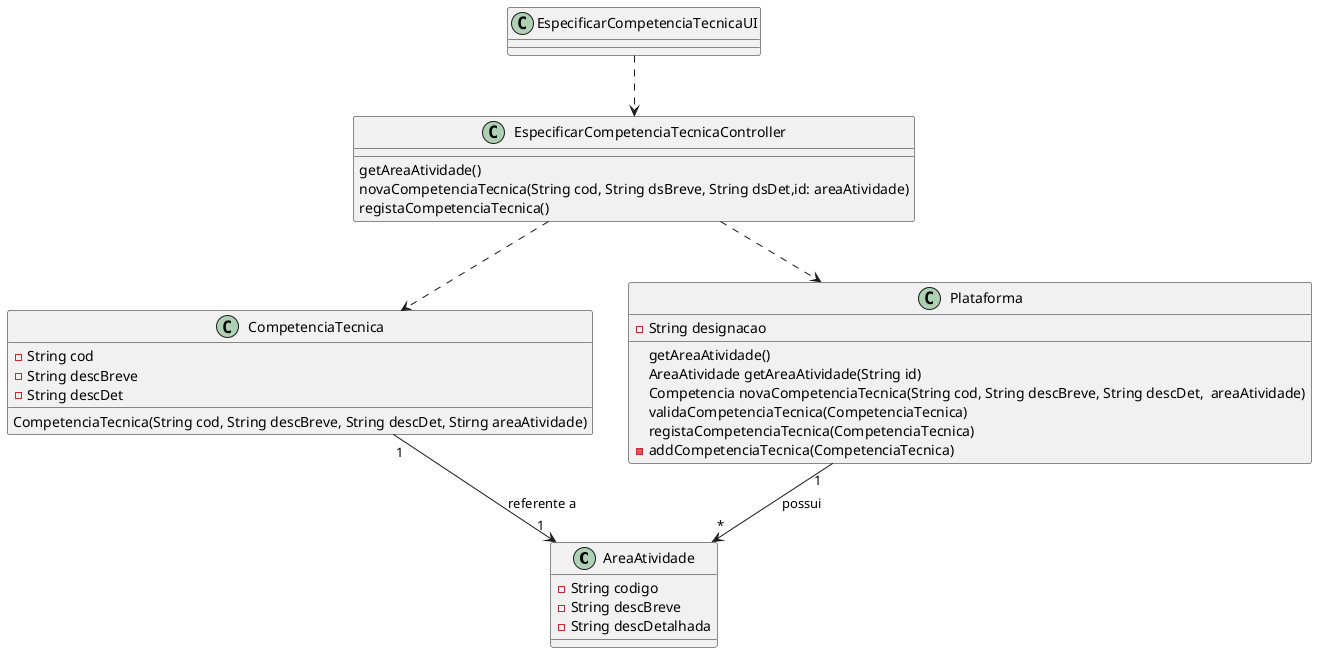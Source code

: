 @startuml

class AreaAtividade {
  -String codigo
  -String descBreve
  -String descDetalhada
}

class CompetenciaTecnica{
  -String cod
  -String descBreve
  -String descDet

  CompetenciaTecnica(String cod, String descBreve, String descDet, Stirng areaAtividade)
}

class Plataforma {
  -String designacao
  
  getAreaAtividade()
  AreaAtividade getAreaAtividade(String id)
  Competencia novaCompetenciaTecnica(String cod, String descBreve, String descDet,  areaAtividade)
  validaCompetenciaTecnica(CompetenciaTecnica)
  registaCompetenciaTecnica(CompetenciaTecnica) 
  - addCompetenciaTecnica(CompetenciaTecnica) 
}

class EspecificarCompetenciaTecnicaController {
  getAreaAtividade()
  novaCompetenciaTecnica(String cod, String dsBreve, String dsDet,id: areaAtividade)
  registaCompetenciaTecnica() 
}

class EspecificarCompetenciaTecnicaUI {
  
}

EspecificarCompetenciaTecnicaUI ..> EspecificarCompetenciaTecnicaController 
EspecificarCompetenciaTecnicaController ..> Plataforma
EspecificarCompetenciaTecnicaController ..> CompetenciaTecnica
Plataforma "1" --> "*" AreaAtividade : possui
CompetenciaTecnica "1" -->"1" AreaAtividade : referente a


@enduml
